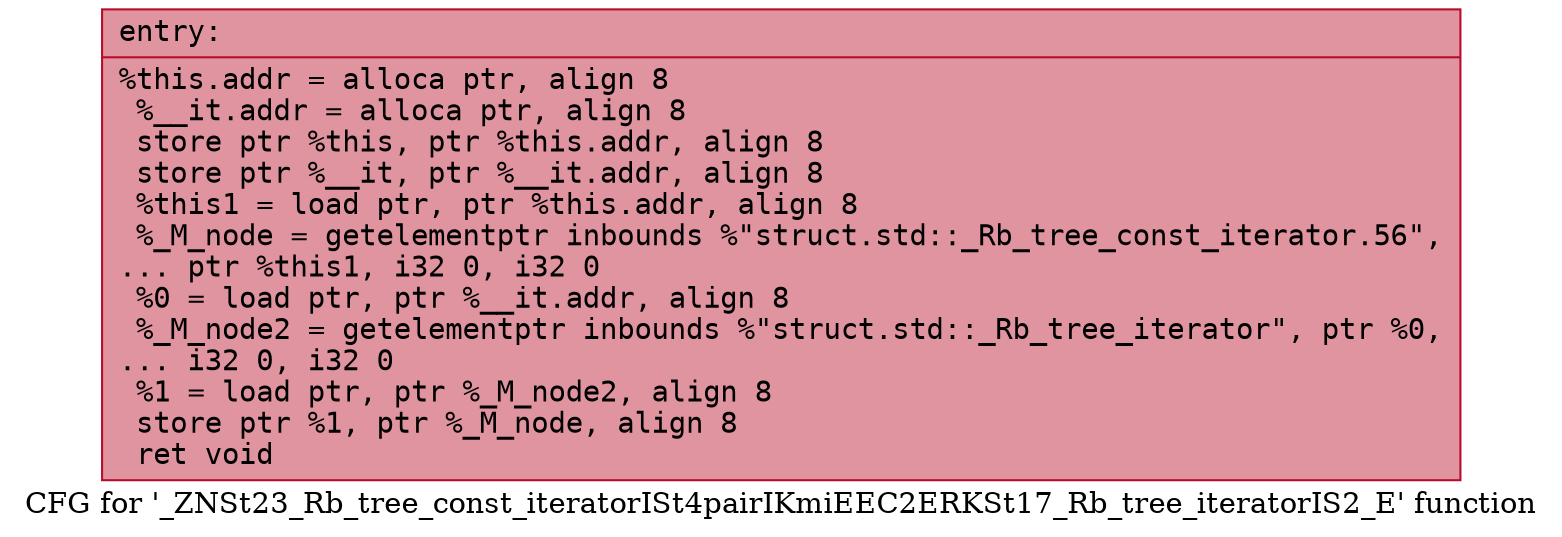 digraph "CFG for '_ZNSt23_Rb_tree_const_iteratorISt4pairIKmiEEC2ERKSt17_Rb_tree_iteratorIS2_E' function" {
	label="CFG for '_ZNSt23_Rb_tree_const_iteratorISt4pairIKmiEEC2ERKSt17_Rb_tree_iteratorIS2_E' function";

	Node0x55dfe4bed230 [shape=record,color="#b70d28ff", style=filled, fillcolor="#b70d2870" fontname="Courier",label="{entry:\l|  %this.addr = alloca ptr, align 8\l  %__it.addr = alloca ptr, align 8\l  store ptr %this, ptr %this.addr, align 8\l  store ptr %__it, ptr %__it.addr, align 8\l  %this1 = load ptr, ptr %this.addr, align 8\l  %_M_node = getelementptr inbounds %\"struct.std::_Rb_tree_const_iterator.56\",\l... ptr %this1, i32 0, i32 0\l  %0 = load ptr, ptr %__it.addr, align 8\l  %_M_node2 = getelementptr inbounds %\"struct.std::_Rb_tree_iterator\", ptr %0,\l... i32 0, i32 0\l  %1 = load ptr, ptr %_M_node2, align 8\l  store ptr %1, ptr %_M_node, align 8\l  ret void\l}"];
}
